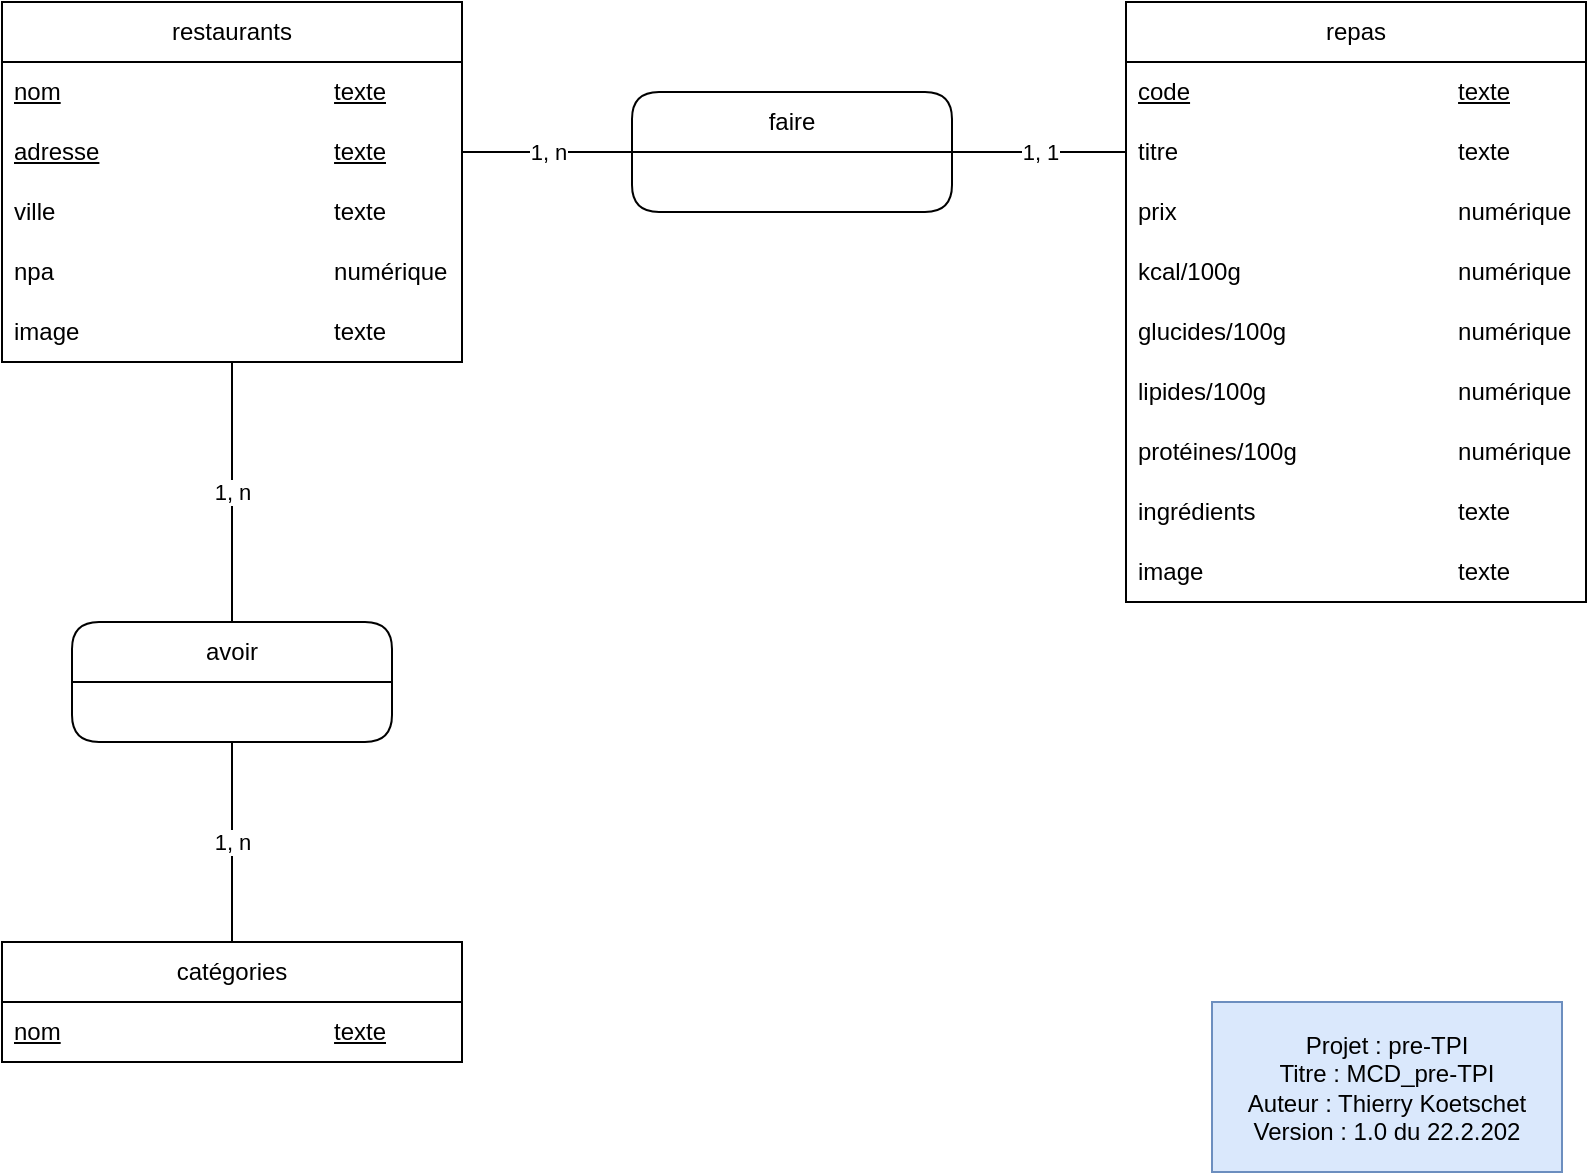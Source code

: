 <mxfile version="20.7.4" type="device"><diagram id="T7R_NI1Sjjo1fiQGlqZj" name="Page-1"><mxGraphModel dx="472" dy="828" grid="1" gridSize="10" guides="1" tooltips="1" connect="1" arrows="1" fold="1" page="1" pageScale="1" pageWidth="827" pageHeight="1169" math="0" shadow="0"><root><mxCell id="0"/><mxCell id="1" parent="0"/><mxCell id="Z9Sm-kE2324cIT1AKY1O-1" value="restaurants" style="swimlane;fontStyle=0;childLayout=stackLayout;horizontal=1;startSize=30;horizontalStack=0;resizeParent=1;resizeParentMax=0;resizeLast=0;collapsible=1;marginBottom=0;whiteSpace=wrap;html=1;" parent="1" vertex="1"><mxGeometry x="15" y="20" width="230" height="180" as="geometry"/></mxCell><mxCell id="Z9Sm-kE2324cIT1AKY1O-2" value="nom&lt;span style=&quot;white-space: pre;&quot;&gt;&#9;&lt;/span&gt;&lt;span style=&quot;white-space: pre;&quot;&gt;&#9;&lt;/span&gt;&lt;span style=&quot;white-space: pre;&quot;&gt;&#9;&lt;/span&gt;&lt;span style=&quot;white-space: pre;&quot;&gt;&#9;&lt;/span&gt;&lt;span style=&quot;white-space: pre;&quot;&gt;&#9;&lt;/span&gt;&lt;span style=&quot;white-space: pre;&quot;&gt;&#9;&lt;/span&gt;texte" style="text;strokeColor=none;fillColor=none;align=left;verticalAlign=middle;spacingLeft=4;spacingRight=4;overflow=hidden;points=[[0,0.5],[1,0.5]];portConstraint=eastwest;rotatable=0;whiteSpace=wrap;html=1;fontStyle=4" parent="Z9Sm-kE2324cIT1AKY1O-1" vertex="1"><mxGeometry y="30" width="230" height="30" as="geometry"/></mxCell><mxCell id="Z9Sm-kE2324cIT1AKY1O-3" value="adresse&lt;span style=&quot;white-space: pre;&quot;&gt;&#9;&lt;/span&gt;&lt;span style=&quot;white-space: pre;&quot;&gt;&#9;&lt;/span&gt;&lt;span style=&quot;white-space: pre;&quot;&gt;&#9;&lt;/span&gt;&lt;span style=&quot;white-space: pre;&quot;&gt;&#9;&lt;/span&gt;&lt;span style=&quot;white-space: pre;&quot;&gt;&#9;&lt;/span&gt;texte" style="text;strokeColor=none;fillColor=none;align=left;verticalAlign=middle;spacingLeft=4;spacingRight=4;overflow=hidden;points=[[0,0.5],[1,0.5]];portConstraint=eastwest;rotatable=0;whiteSpace=wrap;html=1;fontStyle=4" parent="Z9Sm-kE2324cIT1AKY1O-1" vertex="1"><mxGeometry y="60" width="230" height="30" as="geometry"/></mxCell><mxCell id="Z9Sm-kE2324cIT1AKY1O-4" value="ville&lt;span style=&quot;white-space: pre;&quot;&gt;&#9;&lt;/span&gt;&lt;span style=&quot;white-space: pre;&quot;&gt;&#9;&lt;/span&gt;&lt;span style=&quot;white-space: pre;&quot;&gt;&#9;&lt;/span&gt;&lt;span style=&quot;white-space: pre;&quot;&gt;&#9;&lt;/span&gt;&lt;span style=&quot;white-space: pre;&quot;&gt;&#9;&lt;/span&gt;&lt;span style=&quot;white-space: pre;&quot;&gt;&#9;&lt;/span&gt;texte" style="text;strokeColor=none;fillColor=none;align=left;verticalAlign=middle;spacingLeft=4;spacingRight=4;overflow=hidden;points=[[0,0.5],[1,0.5]];portConstraint=eastwest;rotatable=0;whiteSpace=wrap;html=1;" parent="Z9Sm-kE2324cIT1AKY1O-1" vertex="1"><mxGeometry y="90" width="230" height="30" as="geometry"/></mxCell><mxCell id="wuL6lOF_a6P3FJLOEqNk-1" value="npa&lt;span style=&quot;white-space: pre;&quot;&gt;&#9;&lt;/span&gt;&lt;span style=&quot;white-space: pre;&quot;&gt;&#9;&lt;/span&gt;&lt;span style=&quot;white-space: pre;&quot;&gt;&#9;&lt;/span&gt;&lt;span style=&quot;white-space: pre;&quot;&gt;&#9;&lt;/span&gt;&lt;span style=&quot;white-space: pre;&quot;&gt;&#9;&lt;/span&gt;&lt;span style=&quot;white-space: pre;&quot;&gt;&#9;&lt;/span&gt;numérique" style="text;strokeColor=none;fillColor=none;align=left;verticalAlign=middle;spacingLeft=4;spacingRight=4;overflow=hidden;points=[[0,0.5],[1,0.5]];portConstraint=eastwest;rotatable=0;whiteSpace=wrap;html=1;" vertex="1" parent="Z9Sm-kE2324cIT1AKY1O-1"><mxGeometry y="120" width="230" height="30" as="geometry"/></mxCell><mxCell id="Z9Sm-kE2324cIT1AKY1O-5" value="image&lt;span style=&quot;white-space: pre;&quot;&gt;&#9;&lt;/span&gt;&lt;span style=&quot;white-space: pre;&quot;&gt;&#9;&lt;/span&gt;&lt;span style=&quot;white-space: pre;&quot;&gt;&#9;&lt;/span&gt;&lt;span style=&quot;white-space: pre;&quot;&gt;&#9;&lt;/span&gt;&lt;span style=&quot;white-space: pre;&quot;&gt;&#9;&lt;/span&gt;texte" style="text;strokeColor=none;fillColor=none;align=left;verticalAlign=middle;spacingLeft=4;spacingRight=4;overflow=hidden;points=[[0,0.5],[1,0.5]];portConstraint=eastwest;rotatable=0;whiteSpace=wrap;html=1;" parent="Z9Sm-kE2324cIT1AKY1O-1" vertex="1"><mxGeometry y="150" width="230" height="30" as="geometry"/></mxCell><mxCell id="Z9Sm-kE2324cIT1AKY1O-6" value="repas" style="swimlane;fontStyle=0;childLayout=stackLayout;horizontal=1;startSize=30;horizontalStack=0;resizeParent=1;resizeParentMax=0;resizeLast=0;collapsible=1;marginBottom=0;whiteSpace=wrap;html=1;" parent="1" vertex="1"><mxGeometry x="577" y="20" width="230" height="300" as="geometry"/></mxCell><mxCell id="Z9Sm-kE2324cIT1AKY1O-20" value="code&lt;span style=&quot;white-space: pre;&quot;&gt;&#9;&lt;/span&gt;&lt;span style=&quot;white-space: pre;&quot;&gt;&#9;&lt;/span&gt;&lt;span style=&quot;white-space: pre;&quot;&gt;&#9;&lt;/span&gt;&lt;span style=&quot;white-space: pre;&quot;&gt;&#9;&lt;/span&gt;&lt;span style=&quot;white-space: pre;&quot;&gt;&#9;&lt;/span&gt;texte" style="text;strokeColor=none;fillColor=none;align=left;verticalAlign=middle;spacingLeft=4;spacingRight=4;overflow=hidden;points=[[0,0.5],[1,0.5]];portConstraint=eastwest;rotatable=0;whiteSpace=wrap;html=1;fontStyle=4" parent="Z9Sm-kE2324cIT1AKY1O-6" vertex="1"><mxGeometry y="30" width="230" height="30" as="geometry"/></mxCell><mxCell id="Z9Sm-kE2324cIT1AKY1O-7" value="titre&lt;span style=&quot;white-space: pre;&quot;&gt;&#9;&lt;/span&gt;&lt;span style=&quot;white-space: pre;&quot;&gt;&#9;&lt;/span&gt;&lt;span style=&quot;white-space: pre;&quot;&gt;&#9;&lt;/span&gt;&lt;span style=&quot;white-space: pre;&quot;&gt;&#9;&lt;/span&gt;&lt;span style=&quot;white-space: pre;&quot;&gt;&#9;&lt;/span&gt;&lt;span style=&quot;white-space: pre;&quot;&gt;&#9;&lt;/span&gt;texte" style="text;strokeColor=none;fillColor=none;align=left;verticalAlign=middle;spacingLeft=4;spacingRight=4;overflow=hidden;points=[[0,0.5],[1,0.5]];portConstraint=eastwest;rotatable=0;whiteSpace=wrap;html=1;fontStyle=0" parent="Z9Sm-kE2324cIT1AKY1O-6" vertex="1"><mxGeometry y="60" width="230" height="30" as="geometry"/></mxCell><mxCell id="Z9Sm-kE2324cIT1AKY1O-8" value="prix&lt;span style=&quot;white-space: pre;&quot;&gt;&#9;&lt;/span&gt;&lt;span style=&quot;white-space: pre;&quot;&gt;&#9;&lt;/span&gt;&lt;span style=&quot;white-space: pre;&quot;&gt;&#9;&lt;/span&gt;&lt;span style=&quot;white-space: pre;&quot;&gt;&#9;&lt;/span&gt;&lt;span style=&quot;white-space: pre;&quot;&gt;&#9;&lt;/span&gt;&lt;span style=&quot;white-space: pre;&quot;&gt;&#9;&lt;/span&gt;numérique" style="text;strokeColor=none;fillColor=none;align=left;verticalAlign=middle;spacingLeft=4;spacingRight=4;overflow=hidden;points=[[0,0.5],[1,0.5]];portConstraint=eastwest;rotatable=0;whiteSpace=wrap;html=1;" parent="Z9Sm-kE2324cIT1AKY1O-6" vertex="1"><mxGeometry y="90" width="230" height="30" as="geometry"/></mxCell><mxCell id="Z9Sm-kE2324cIT1AKY1O-9" value="kcal/100g&lt;span style=&quot;white-space: pre;&quot;&gt;&#9;&lt;/span&gt;&lt;span style=&quot;white-space: pre;&quot;&gt;&#9;&lt;/span&gt;&lt;span style=&quot;white-space: pre;&quot;&gt;&#9;&lt;/span&gt;&lt;span style=&quot;white-space: pre;&quot;&gt;&#9;&lt;/span&gt;&lt;span style=&quot;white-space: pre;&quot;&gt;&#9;&lt;/span&gt;numérique" style="text;strokeColor=none;fillColor=none;align=left;verticalAlign=middle;spacingLeft=4;spacingRight=4;overflow=hidden;points=[[0,0.5],[1,0.5]];portConstraint=eastwest;rotatable=0;whiteSpace=wrap;html=1;" parent="Z9Sm-kE2324cIT1AKY1O-6" vertex="1"><mxGeometry y="120" width="230" height="30" as="geometry"/></mxCell><mxCell id="Z9Sm-kE2324cIT1AKY1O-10" value="glucides/100g&lt;span style=&quot;white-space: pre;&quot;&gt;&#9;&lt;/span&gt;&lt;span style=&quot;white-space: pre;&quot;&gt;&#9;&lt;/span&gt;&lt;span style=&quot;white-space: pre;&quot;&gt;&#9;&lt;/span&gt;&lt;span style=&quot;white-space: pre;&quot;&gt;&#9;&lt;/span&gt;numérique" style="text;strokeColor=none;fillColor=none;align=left;verticalAlign=middle;spacingLeft=4;spacingRight=4;overflow=hidden;points=[[0,0.5],[1,0.5]];portConstraint=eastwest;rotatable=0;whiteSpace=wrap;html=1;" parent="Z9Sm-kE2324cIT1AKY1O-6" vertex="1"><mxGeometry y="150" width="230" height="30" as="geometry"/></mxCell><mxCell id="Z9Sm-kE2324cIT1AKY1O-11" value="lipides/100g&lt;span style=&quot;white-space: pre;&quot;&gt;&#9;&lt;/span&gt;&lt;span style=&quot;white-space: pre;&quot;&gt;&#9;&lt;/span&gt;&lt;span style=&quot;white-space: pre;&quot;&gt;&#9;&lt;/span&gt;&lt;span style=&quot;white-space: pre;&quot;&gt;&#9;&lt;/span&gt;numérique" style="text;strokeColor=none;fillColor=none;align=left;verticalAlign=middle;spacingLeft=4;spacingRight=4;overflow=hidden;points=[[0,0.5],[1,0.5]];portConstraint=eastwest;rotatable=0;whiteSpace=wrap;html=1;" parent="Z9Sm-kE2324cIT1AKY1O-6" vertex="1"><mxGeometry y="180" width="230" height="30" as="geometry"/></mxCell><mxCell id="Z9Sm-kE2324cIT1AKY1O-12" value="protéines/100g&lt;span style=&quot;white-space: pre;&quot;&gt;&#9;&lt;/span&gt;&lt;span style=&quot;white-space: pre;&quot;&gt;&#9;&lt;/span&gt;&lt;span style=&quot;white-space: pre;&quot;&gt;&#9;&lt;/span&gt;numérique" style="text;strokeColor=none;fillColor=none;align=left;verticalAlign=middle;spacingLeft=4;spacingRight=4;overflow=hidden;points=[[0,0.5],[1,0.5]];portConstraint=eastwest;rotatable=0;whiteSpace=wrap;html=1;" parent="Z9Sm-kE2324cIT1AKY1O-6" vertex="1"><mxGeometry y="210" width="230" height="30" as="geometry"/></mxCell><mxCell id="Z9Sm-kE2324cIT1AKY1O-13" value="ingrédients&lt;span style=&quot;white-space: pre;&quot;&gt;&#9;&lt;/span&gt;&lt;span style=&quot;white-space: pre;&quot;&gt;&#9;&lt;/span&gt;&lt;span style=&quot;white-space: pre;&quot;&gt;&#9;&lt;/span&gt;&lt;span style=&quot;white-space: pre;&quot;&gt;&#9;&lt;/span&gt;texte" style="text;strokeColor=none;fillColor=none;align=left;verticalAlign=middle;spacingLeft=4;spacingRight=4;overflow=hidden;points=[[0,0.5],[1,0.5]];portConstraint=eastwest;rotatable=0;whiteSpace=wrap;html=1;" parent="Z9Sm-kE2324cIT1AKY1O-6" vertex="1"><mxGeometry y="240" width="230" height="30" as="geometry"/></mxCell><mxCell id="wuL6lOF_a6P3FJLOEqNk-2" value="image&lt;span style=&quot;white-space: pre;&quot;&gt;&#9;&lt;/span&gt;&lt;span style=&quot;white-space: pre;&quot;&gt;&#9;&lt;/span&gt;&lt;span style=&quot;white-space: pre;&quot;&gt;&#9;&lt;/span&gt;&lt;span style=&quot;white-space: pre;&quot;&gt;&#9;&lt;/span&gt;&lt;span style=&quot;white-space: pre;&quot;&gt;&#9;&lt;/span&gt;texte" style="text;strokeColor=none;fillColor=none;align=left;verticalAlign=middle;spacingLeft=4;spacingRight=4;overflow=hidden;points=[[0,0.5],[1,0.5]];portConstraint=eastwest;rotatable=0;whiteSpace=wrap;html=1;" vertex="1" parent="Z9Sm-kE2324cIT1AKY1O-6"><mxGeometry y="270" width="230" height="30" as="geometry"/></mxCell><mxCell id="Z9Sm-kE2324cIT1AKY1O-15" value="catégories" style="swimlane;fontStyle=0;childLayout=stackLayout;horizontal=1;startSize=30;horizontalStack=0;resizeParent=1;resizeParentMax=0;resizeLast=0;collapsible=1;marginBottom=0;whiteSpace=wrap;html=1;" parent="1" vertex="1"><mxGeometry x="15" y="490" width="230" height="60" as="geometry"/></mxCell><mxCell id="Z9Sm-kE2324cIT1AKY1O-16" value="nom&lt;span style=&quot;white-space: pre;&quot;&gt;&#9;&lt;/span&gt;&lt;span style=&quot;white-space: pre;&quot;&gt;&#9;&lt;/span&gt;&lt;span style=&quot;white-space: pre;&quot;&gt;&#9;&lt;/span&gt;&lt;span style=&quot;white-space: pre;&quot;&gt;&#9;&lt;/span&gt;&lt;span style=&quot;white-space: pre;&quot;&gt;&#9;&lt;/span&gt;&lt;span style=&quot;white-space: pre;&quot;&gt;&#9;&lt;/span&gt;texte" style="text;strokeColor=none;fillColor=none;align=left;verticalAlign=middle;spacingLeft=4;spacingRight=4;overflow=hidden;points=[[0,0.5],[1,0.5]];portConstraint=eastwest;rotatable=0;whiteSpace=wrap;html=1;fontStyle=4" parent="Z9Sm-kE2324cIT1AKY1O-15" vertex="1"><mxGeometry y="30" width="230" height="30" as="geometry"/></mxCell><mxCell id="Z9Sm-kE2324cIT1AKY1O-28" value="Projet : pre-TPI&lt;br&gt;Titre : MCD_pre-TPI&lt;br&gt;Auteur : Thierry Koetschet&lt;br&gt;Version : 1.0 du 22.2.202" style="rounded=0;whiteSpace=wrap;html=1;fillColor=#dae8fc;strokeColor=#6c8ebf;" parent="1" vertex="1"><mxGeometry x="620" y="520" width="175" height="85" as="geometry"/></mxCell><mxCell id="Z9Sm-kE2324cIT1AKY1O-31" value="1, n" style="edgeStyle=orthogonalEdgeStyle;rounded=0;orthogonalLoop=1;jettySize=auto;html=1;exitX=0.5;exitY=0;exitDx=0;exitDy=0;entryX=0.5;entryY=1;entryDx=0;entryDy=0;entryPerimeter=0;endArrow=none;endFill=0;" parent="1" source="Z9Sm-kE2324cIT1AKY1O-29" target="Z9Sm-kE2324cIT1AKY1O-5" edge="1"><mxGeometry relative="1" as="geometry"/></mxCell><mxCell id="Z9Sm-kE2324cIT1AKY1O-32" value="1, n" style="edgeStyle=orthogonalEdgeStyle;rounded=0;orthogonalLoop=1;jettySize=auto;html=1;exitX=0.5;exitY=1;exitDx=0;exitDy=0;entryX=0.5;entryY=0;entryDx=0;entryDy=0;endArrow=none;endFill=0;" parent="1" source="Z9Sm-kE2324cIT1AKY1O-29" target="Z9Sm-kE2324cIT1AKY1O-15" edge="1"><mxGeometry relative="1" as="geometry"/></mxCell><mxCell id="Z9Sm-kE2324cIT1AKY1O-29" value="avoir" style="swimlane;fontStyle=0;childLayout=stackLayout;horizontal=1;startSize=30;horizontalStack=0;resizeParent=1;resizeParentMax=0;resizeLast=0;collapsible=1;marginBottom=0;whiteSpace=wrap;html=1;gradientColor=none;rounded=1;" parent="1" vertex="1"><mxGeometry x="50" y="330" width="160" height="60" as="geometry"/></mxCell><mxCell id="Z9Sm-kE2324cIT1AKY1O-34" value="1, n" style="edgeStyle=orthogonalEdgeStyle;rounded=0;orthogonalLoop=1;jettySize=auto;html=1;exitX=0;exitY=0.5;exitDx=0;exitDy=0;entryX=1;entryY=0.5;entryDx=0;entryDy=0;endArrow=none;endFill=0;" parent="1" source="Z9Sm-kE2324cIT1AKY1O-33" target="Z9Sm-kE2324cIT1AKY1O-3" edge="1"><mxGeometry relative="1" as="geometry"/></mxCell><mxCell id="Z9Sm-kE2324cIT1AKY1O-35" value="1, 1" style="edgeStyle=orthogonalEdgeStyle;rounded=0;orthogonalLoop=1;jettySize=auto;html=1;exitX=1;exitY=0.5;exitDx=0;exitDy=0;entryX=0;entryY=0.5;entryDx=0;entryDy=0;endArrow=none;endFill=0;" parent="1" source="Z9Sm-kE2324cIT1AKY1O-33" target="Z9Sm-kE2324cIT1AKY1O-7" edge="1"><mxGeometry relative="1" as="geometry"/></mxCell><mxCell id="Z9Sm-kE2324cIT1AKY1O-33" value="faire" style="swimlane;fontStyle=0;childLayout=stackLayout;horizontal=1;startSize=30;horizontalStack=0;resizeParent=1;resizeParentMax=0;resizeLast=0;collapsible=1;marginBottom=0;whiteSpace=wrap;html=1;gradientColor=none;rounded=1;" parent="1" vertex="1"><mxGeometry x="330" y="65" width="160" height="60" as="geometry"/></mxCell></root></mxGraphModel></diagram></mxfile>